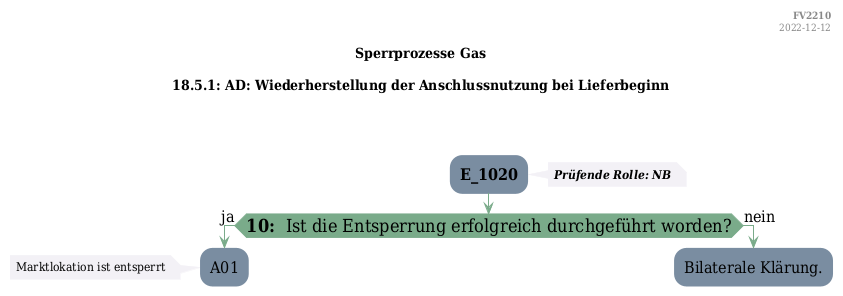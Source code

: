 @startuml
skinparam Shadowing false
skinparam NoteBorderColor #f3f1f6
skinparam NoteBackgroundColor #f3f1f6
skinparam NoteFontSize 12
skinparam ActivityBorderColor none
skinparam ActivityBackgroundColor #7a8da1
skinparam ActivityFontSize 16
skinparam ArrowColor #7aab8a
skinparam ArrowFontSize 16
skinparam ActivityDiamondBackgroundColor #7aab8a
skinparam ActivityDiamondBorderColor #7aab8a
skinparam ActivityDiamondFontSize 18
skinparam defaultFontName DejaVu Serif Condensed
skinparam ActivityEndColor #669580

header
<b>FV2210
2022-12-12
endheader

title
Sperrprozesse Gas

18.5.1: AD: Wiederherstellung der Anschlussnutzung bei Lieferbeginn



end title
:<b>E_1020</b>;
note right
<b><i>Prüfende Rolle: NB
end note

if (<b>10: </b> Ist die Entsperrung erfolgreich durchgeführt worden?) then (ja)
    :A01;
    note left
        Marktlokation ist entsperrt
    endnote
    kill;
else (nein)
    :Bilaterale Klärung.;
    kill;
endif

@enduml
